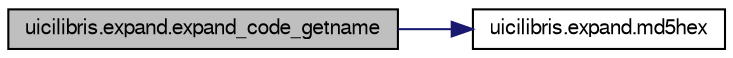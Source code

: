digraph G
{
  edge [fontname="FreeSans",fontsize="10",labelfontname="FreeSans",labelfontsize="10"];
  node [fontname="FreeSans",fontsize="10",shape=record];
  rankdir="LR";
  Node1 [label="uicilibris.expand.expand_code_getname",height=0.2,width=0.4,color="black", fillcolor="grey75", style="filled" fontcolor="black"];
  Node1 -> Node2 [color="midnightblue",fontsize="10",style="solid",fontname="FreeSans"];
  Node2 [label="uicilibris.expand.md5hex",height=0.2,width=0.4,color="black", fillcolor="white", style="filled",URL="$namespaceuicilibris_1_1expand.html#aa7c5fb372f99423998ded9e3bc442bbe"];
}
